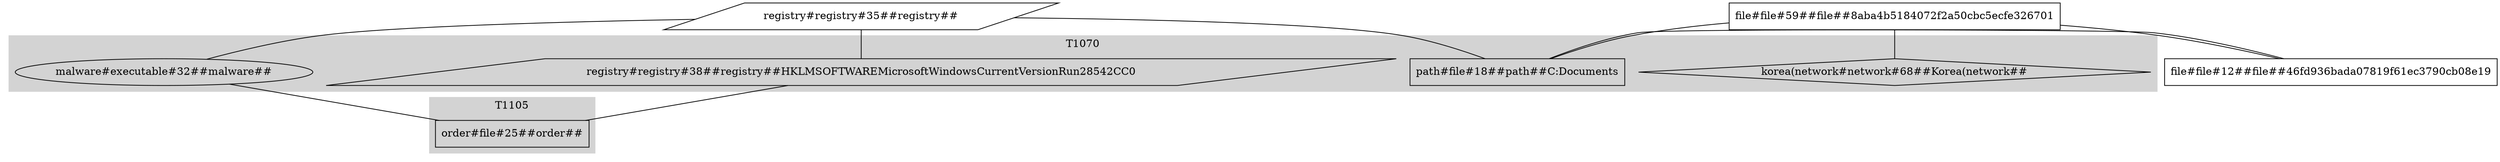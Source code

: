 graph G {
	"file#file#12" [label="file#file#12##file##46fd936bada07819f61ec3790cb08e19" shape=rectangle]
	"path#file#18" [label="path#file#18##path##C:\Documents" shape=rectangle]
	"malware#executable#32" [label="malware#executable#32##malware##" shape=oval]
	"registry#registry#35" [label="registry#registry#35##registry##" shape=parallelogram]
	"registry#registry#38" [label="registry#registry#38##registry##HKLM\SOFTWARE\Microsoft\Windows\CurrentVersion\Run\28542CC0" shape=parallelogram]
	"order#file#25" [label="order#file#25##order##" shape=rectangle]
	"file#file#59" [label="file#file#59##file##8aba4b5184072f2a50cbc5ecfe326701" shape=rectangle]
	"korea(network#network#68" [label="korea(network#network#68##Korea(network##" shape=diamond]
	"file#file#12" -- "path#file#18"
	"path#file#18" -- "file#file#59"
	"malware#executable#32" -- "registry#registry#35"
	"registry#registry#35" -- "registry#registry#38"
	"registry#registry#35" -- "path#file#18"
	"registry#registry#38" -- "order#file#25"
	"order#file#25" -- "malware#executable#32"
	"file#file#59" -- "korea(network#network#68"
	"file#file#59" -- "file#file#12"
	subgraph cluster_T1070 {
		color=lightgrey style=filled
		label=T1070
		"malware#executable#32"
		"korea(network#network#68"
		"registry#registry#38"
		"path#file#18"
	}
	subgraph cluster_T1071 {
		color=lightgrey style=filled
		label=T1071
		"malware#executable#32"
		"korea(network#network#68"
		"korea(network#network#68"
		"path#file#18"
	}
	subgraph cluster_T1083 {
		color=lightgrey style=filled
		label=T1083
		"malware#executable#32"
		"path#file#18"
		"korea(network#network#68"
		"korea(network#network#68"
	}
	subgraph cluster_T1105 {
		color=lightgrey style=filled
		label=T1105
		"order#file#25"
		"korea(network#network#68"
		"malware#executable#32"
		"malware#executable#32"
	}
	subgraph cluster_T1140 {
		color=lightgrey style=filled
		label=T1140
		"malware#executable#32"
		"order#file#25"
		"korea(network#network#68"
		"malware#executable#32"
	}
	subgraph cluster_T1555 {
		color=lightgrey style=filled
		label=T1555
		"order#file#25"
		"malware#executable#32"
	}
	subgraph cluster_T1571 {
		color=lightgrey style=filled
		label=T1571
		"malware#executable#32"
		"korea(network#network#68"
		"order#file#25"
	}
	subgraph cluster_T1573 {
		color=lightgrey style=filled
		label=T1573
		"malware#executable#32"
		"korea(network#network#68"
		"order#file#25"
	}
}
